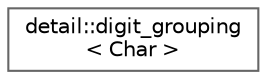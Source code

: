 digraph "类继承关系图"
{
 // LATEX_PDF_SIZE
  bgcolor="transparent";
  edge [fontname=Helvetica,fontsize=10,labelfontname=Helvetica,labelfontsize=10];
  node [fontname=Helvetica,fontsize=10,shape=box,height=0.2,width=0.4];
  rankdir="LR";
  Node0 [id="Node000000",label="detail::digit_grouping\l\< Char \>",height=0.2,width=0.4,color="grey40", fillcolor="white", style="filled",URL="$classdetail_1_1digit__grouping.html",tooltip=" "];
}

